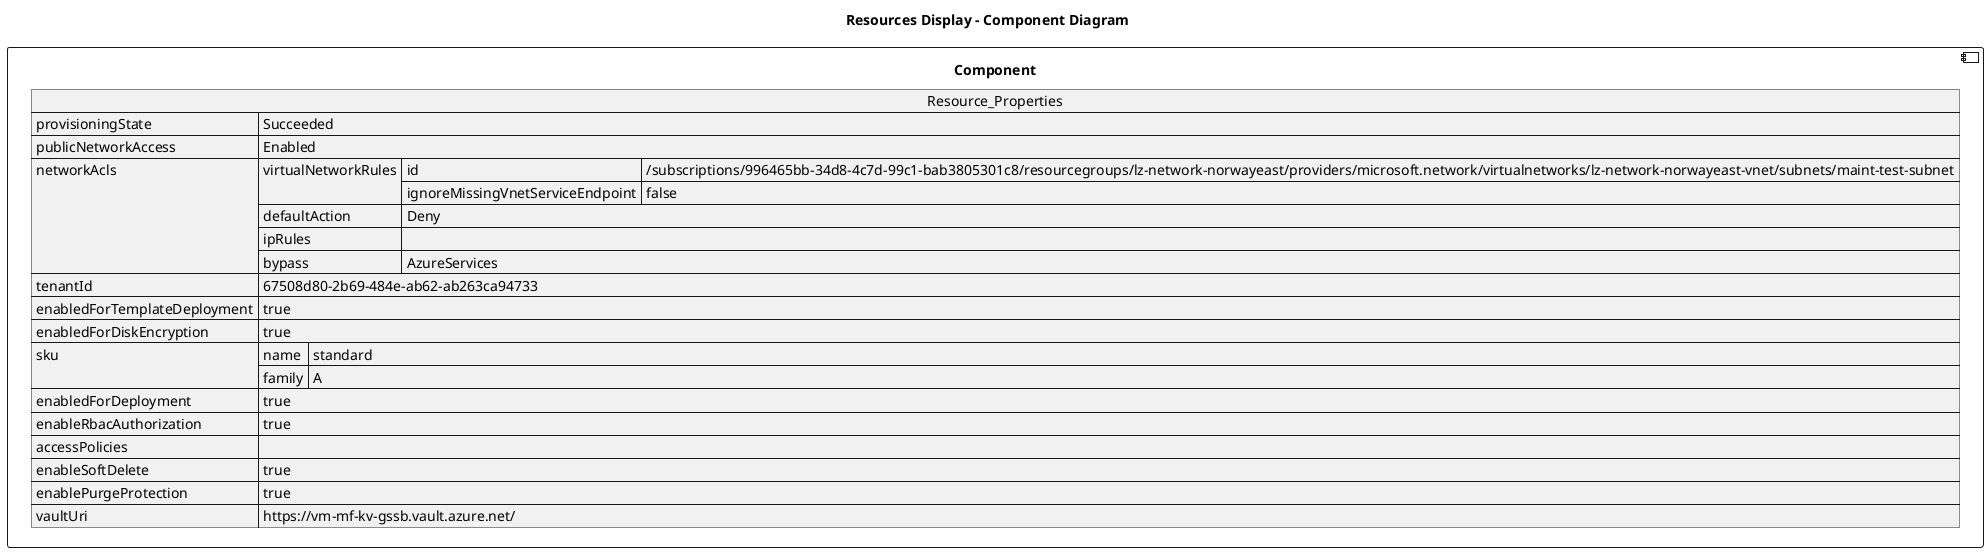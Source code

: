 @startuml

title Resources Display - Component Diagram

component Component {

json  Resource_Properties {
  "provisioningState": "Succeeded",
  "publicNetworkAccess": "Enabled",
  "networkAcls": {
    "virtualNetworkRules": [
      {
        "id": "/subscriptions/996465bb-34d8-4c7d-99c1-bab3805301c8/resourcegroups/lz-network-norwayeast/providers/microsoft.network/virtualnetworks/lz-network-norwayeast-vnet/subnets/maint-test-subnet",
        "ignoreMissingVnetServiceEndpoint": false
      }
    ],
    "defaultAction": "Deny",
    "ipRules": [],
    "bypass": "AzureServices"
  },
  "tenantId": "67508d80-2b69-484e-ab62-ab263ca94733",
  "enabledForTemplateDeployment": true,
  "enabledForDiskEncryption": true,
  "sku": {
    "name": "standard",
    "family": "A"
  },
  "enabledForDeployment": true,
  "enableRbacAuthorization": true,
  "accessPolicies": [],
  "enableSoftDelete": true,
  "enablePurgeProtection": true,
  "vaultUri": "https://vm-mf-kv-gssb.vault.azure.net/"
}
}
@enduml
